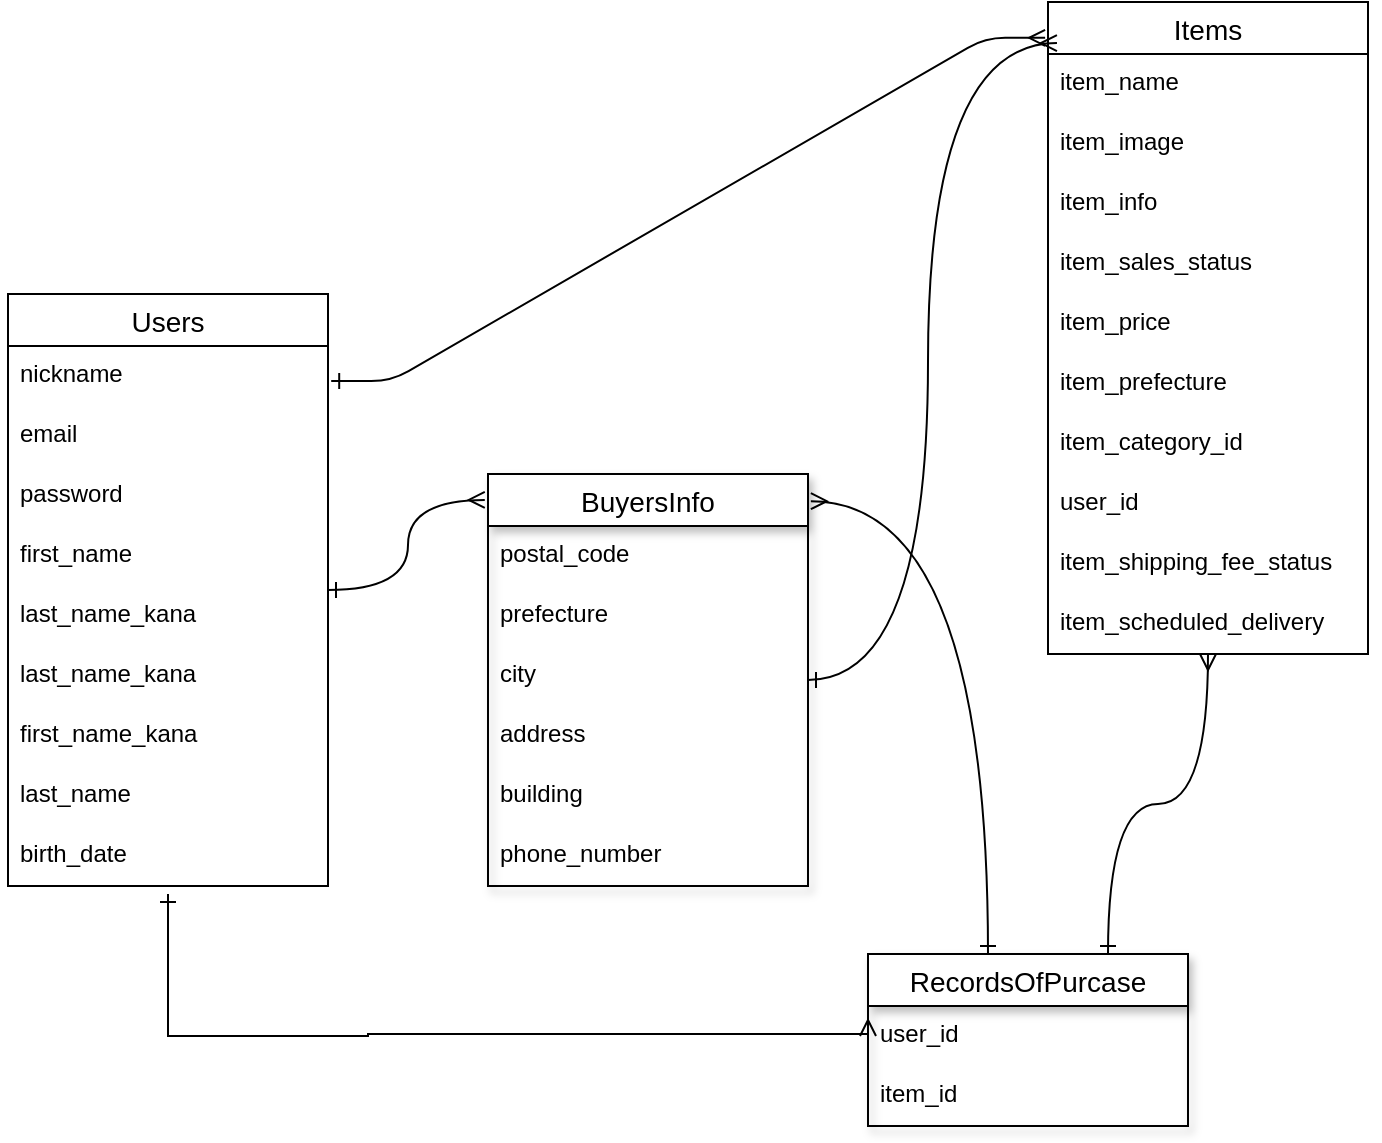 <mxfile>
    <diagram id="0xmOwxPVcCO9Wg-ehqWu" name="ページ1">
        <mxGraphModel dx="431" dy="872" grid="1" gridSize="10" guides="1" tooltips="1" connect="1" arrows="1" fold="1" page="1" pageScale="1" pageWidth="827" pageHeight="1169" math="0" shadow="0">
            <root>
                <mxCell id="0"/>
                <mxCell id="1" parent="0"/>
                <mxCell id="cyqP88ZLuHyaulHhw0sq-51" style="edgeStyle=orthogonalEdgeStyle;curved=1;orthogonalLoop=1;jettySize=auto;html=1;entryX=-0.01;entryY=0.063;entryDx=0;entryDy=0;entryPerimeter=0;startArrow=ERone;startFill=0;endArrow=ERmany;endFill=0;strokeWidth=1;" parent="1" source="2" target="cyqP88ZLuHyaulHhw0sq-44" edge="1">
                    <mxGeometry relative="1" as="geometry"/>
                </mxCell>
                <mxCell id="2" value="Users" style="swimlane;fontStyle=0;childLayout=stackLayout;horizontal=1;startSize=26;horizontalStack=0;resizeParent=1;resizeParentMax=0;resizeLast=0;collapsible=1;marginBottom=0;align=center;fontSize=14;" parent="1" vertex="1">
                    <mxGeometry x="80" y="150" width="160" height="296" as="geometry"/>
                </mxCell>
                <mxCell id="3" value="nickname" style="text;strokeColor=none;fillColor=none;spacingLeft=4;spacingRight=4;overflow=hidden;rotatable=0;points=[[0,0.5],[1,0.5]];portConstraint=eastwest;fontSize=12;" parent="2" vertex="1">
                    <mxGeometry y="26" width="160" height="30" as="geometry"/>
                </mxCell>
                <mxCell id="4" value="email" style="text;strokeColor=none;fillColor=none;spacingLeft=4;spacingRight=4;overflow=hidden;rotatable=0;points=[[0,0.5],[1,0.5]];portConstraint=eastwest;fontSize=12;" parent="2" vertex="1">
                    <mxGeometry y="56" width="160" height="30" as="geometry"/>
                </mxCell>
                <mxCell id="5" value="password&#10;" style="text;strokeColor=none;fillColor=none;spacingLeft=4;spacingRight=4;overflow=hidden;rotatable=0;points=[[0,0.5],[1,0.5]];portConstraint=eastwest;fontSize=12;" parent="2" vertex="1">
                    <mxGeometry y="86" width="160" height="30" as="geometry"/>
                </mxCell>
                <mxCell id="cyqP88ZLuHyaulHhw0sq-24" value="first_name&#10;" style="text;strokeColor=none;fillColor=none;spacingLeft=4;spacingRight=4;overflow=hidden;rotatable=0;points=[[0,0.5],[1,0.5]];portConstraint=eastwest;fontSize=12;" parent="2" vertex="1">
                    <mxGeometry y="116" width="160" height="30" as="geometry"/>
                </mxCell>
                <mxCell id="cyqP88ZLuHyaulHhw0sq-43" value="last_name_kana" style="text;strokeColor=none;fillColor=none;spacingLeft=4;spacingRight=4;overflow=hidden;rotatable=0;points=[[0,0.5],[1,0.5]];portConstraint=eastwest;fontSize=12;shadow=1;align=left;" parent="2" vertex="1">
                    <mxGeometry y="146" width="160" height="30" as="geometry"/>
                </mxCell>
                <mxCell id="cyqP88ZLuHyaulHhw0sq-32" value="last_name_kana" style="text;strokeColor=none;fillColor=none;spacingLeft=4;spacingRight=4;overflow=hidden;rotatable=0;points=[[0,0.5],[1,0.5]];portConstraint=eastwest;fontSize=12;shadow=1;align=left;" parent="2" vertex="1">
                    <mxGeometry y="176" width="160" height="30" as="geometry"/>
                </mxCell>
                <mxCell id="cyqP88ZLuHyaulHhw0sq-26" value="first_name_kana&#10;" style="text;strokeColor=none;fillColor=none;spacingLeft=4;spacingRight=4;overflow=hidden;rotatable=0;points=[[0,0.5],[1,0.5]];portConstraint=eastwest;fontSize=12;" parent="2" vertex="1">
                    <mxGeometry y="206" width="160" height="30" as="geometry"/>
                </mxCell>
                <mxCell id="cyqP88ZLuHyaulHhw0sq-25" value="last_name" style="text;strokeColor=none;fillColor=none;spacingLeft=4;spacingRight=4;overflow=hidden;rotatable=0;points=[[0,0.5],[1,0.5]];portConstraint=eastwest;fontSize=12;" parent="2" vertex="1">
                    <mxGeometry y="236" width="160" height="30" as="geometry"/>
                </mxCell>
                <mxCell id="cyqP88ZLuHyaulHhw0sq-31" value="birth_date" style="text;strokeColor=none;fillColor=none;spacingLeft=4;spacingRight=4;overflow=hidden;rotatable=0;points=[[0,0.5],[1,0.5]];portConstraint=eastwest;fontSize=12;shadow=1;align=left;" parent="2" vertex="1">
                    <mxGeometry y="266" width="160" height="30" as="geometry"/>
                </mxCell>
                <mxCell id="cyqP88ZLuHyaulHhw0sq-41" style="edgeStyle=orthogonalEdgeStyle;orthogonalLoop=1;jettySize=auto;html=1;startArrow=ERmany;startFill=0;endArrow=ERone;endFill=0;strokeWidth=1;entryX=0.75;entryY=0;entryDx=0;entryDy=0;curved=1;" parent="1" source="6" target="cyqP88ZLuHyaulHhw0sq-36" edge="1">
                    <mxGeometry relative="1" as="geometry">
                        <mxPoint x="679" y="503" as="targetPoint"/>
                    </mxGeometry>
                </mxCell>
                <mxCell id="6" value="Items" style="swimlane;fontStyle=0;childLayout=stackLayout;horizontal=1;startSize=26;horizontalStack=0;resizeParent=1;resizeParentMax=0;resizeLast=0;collapsible=1;marginBottom=0;align=center;fontSize=14;" parent="1" vertex="1">
                    <mxGeometry x="600" y="4" width="160" height="326" as="geometry">
                        <mxRectangle x="360" y="280" width="70" height="26" as="alternateBounds"/>
                    </mxGeometry>
                </mxCell>
                <mxCell id="7" value="item_name" style="text;strokeColor=none;fillColor=none;spacingLeft=4;spacingRight=4;overflow=hidden;rotatable=0;points=[[0,0.5],[1,0.5]];portConstraint=eastwest;fontSize=12;shadow=1;" parent="6" vertex="1">
                    <mxGeometry y="26" width="160" height="30" as="geometry"/>
                </mxCell>
                <mxCell id="8" value="item_image" style="text;strokeColor=none;fillColor=none;spacingLeft=4;spacingRight=4;overflow=hidden;rotatable=0;points=[[0,0.5],[1,0.5]];portConstraint=eastwest;fontSize=12;" parent="6" vertex="1">
                    <mxGeometry y="56" width="160" height="30" as="geometry"/>
                </mxCell>
                <mxCell id="9" value="item_info" style="text;strokeColor=none;fillColor=none;spacingLeft=4;spacingRight=4;overflow=hidden;rotatable=0;points=[[0,0.5],[1,0.5]];portConstraint=eastwest;fontSize=12;" parent="6" vertex="1">
                    <mxGeometry y="86" width="160" height="30" as="geometry"/>
                </mxCell>
                <mxCell id="cyqP88ZLuHyaulHhw0sq-11" value="item_sales_status" style="text;strokeColor=none;fillColor=none;spacingLeft=4;spacingRight=4;overflow=hidden;rotatable=0;points=[[0,0.5],[1,0.5]];portConstraint=eastwest;fontSize=12;shadow=1;align=left;" parent="6" vertex="1">
                    <mxGeometry y="116" width="160" height="30" as="geometry"/>
                </mxCell>
                <mxCell id="cyqP88ZLuHyaulHhw0sq-10" value="item_price" style="text;strokeColor=none;fillColor=none;spacingLeft=4;spacingRight=4;overflow=hidden;rotatable=0;points=[[0,0.5],[1,0.5]];portConstraint=eastwest;fontSize=12;shadow=1;align=left;" parent="6" vertex="1">
                    <mxGeometry y="146" width="160" height="30" as="geometry"/>
                </mxCell>
                <mxCell id="cyqP88ZLuHyaulHhw0sq-15" value="item_prefecture" style="text;strokeColor=none;fillColor=none;spacingLeft=4;spacingRight=4;overflow=hidden;rotatable=0;points=[[0,0.5],[1,0.5]];portConstraint=eastwest;fontSize=12;shadow=1;align=left;" parent="6" vertex="1">
                    <mxGeometry y="176" width="160" height="30" as="geometry"/>
                </mxCell>
                <mxCell id="cyqP88ZLuHyaulHhw0sq-16" value="item_category_id" style="text;strokeColor=none;fillColor=none;spacingLeft=4;spacingRight=4;overflow=hidden;rotatable=0;points=[[0,0.5],[1,0.5]];portConstraint=eastwest;fontSize=12;shadow=1;align=left;" parent="6" vertex="1">
                    <mxGeometry y="206" width="160" height="30" as="geometry"/>
                </mxCell>
                <mxCell id="cyqP88ZLuHyaulHhw0sq-14" value="user_id&#10;" style="text;strokeColor=none;fillColor=none;spacingLeft=4;spacingRight=4;overflow=hidden;rotatable=0;points=[[0,0.5],[1,0.5]];portConstraint=eastwest;fontSize=12;shadow=1;align=left;" parent="6" vertex="1">
                    <mxGeometry y="236" width="160" height="30" as="geometry"/>
                </mxCell>
                <mxCell id="cyqP88ZLuHyaulHhw0sq-17" value="item_shipping_fee_status" style="text;strokeColor=none;fillColor=none;spacingLeft=4;spacingRight=4;overflow=hidden;rotatable=0;points=[[0,0.5],[1,0.5]];portConstraint=eastwest;fontSize=12;shadow=1;align=left;" parent="6" vertex="1">
                    <mxGeometry y="266" width="160" height="30" as="geometry"/>
                </mxCell>
                <mxCell id="cyqP88ZLuHyaulHhw0sq-12" value="item_scheduled_delivery" style="text;strokeColor=none;fillColor=none;spacingLeft=4;spacingRight=4;overflow=hidden;rotatable=0;points=[[0,0.5],[1,0.5]];portConstraint=eastwest;fontSize=12;shadow=1;align=left;" parent="6" vertex="1">
                    <mxGeometry y="296" width="160" height="30" as="geometry"/>
                </mxCell>
                <mxCell id="cyqP88ZLuHyaulHhw0sq-22" value="" style="edgeStyle=entityRelationEdgeStyle;fontSize=12;html=1;endArrow=ERmany;exitX=1.01;exitY=0.147;exitDx=0;exitDy=0;entryX=-0.009;entryY=0.055;entryDx=0;entryDy=0;entryPerimeter=0;exitPerimeter=0;startArrow=ERone;startFill=0;strokeWidth=1;" parent="1" source="2" target="6" edge="1">
                    <mxGeometry width="100" height="100" relative="1" as="geometry">
                        <mxPoint x="390" y="380" as="sourcePoint"/>
                        <mxPoint x="490" y="280" as="targetPoint"/>
                    </mxGeometry>
                </mxCell>
                <mxCell id="cyqP88ZLuHyaulHhw0sq-53" style="edgeStyle=orthogonalEdgeStyle;curved=1;orthogonalLoop=1;jettySize=auto;html=1;entryX=1.009;entryY=0.066;entryDx=0;entryDy=0;entryPerimeter=0;startArrow=ERone;startFill=0;endArrow=ERmany;endFill=0;strokeWidth=1;" parent="1" source="cyqP88ZLuHyaulHhw0sq-36" target="cyqP88ZLuHyaulHhw0sq-44" edge="1">
                    <mxGeometry relative="1" as="geometry">
                        <Array as="points">
                            <mxPoint x="570" y="254"/>
                        </Array>
                    </mxGeometry>
                </mxCell>
                <mxCell id="cyqP88ZLuHyaulHhw0sq-36" value="RecordsOfPurcase" style="swimlane;fontStyle=0;childLayout=stackLayout;horizontal=1;startSize=26;horizontalStack=0;resizeParent=1;resizeParentMax=0;resizeLast=0;collapsible=1;marginBottom=0;align=center;fontSize=14;shadow=1;" parent="1" vertex="1">
                    <mxGeometry x="510" y="480" width="160" height="86" as="geometry"/>
                </mxCell>
                <mxCell id="cyqP88ZLuHyaulHhw0sq-37" value="user_id" style="text;strokeColor=none;fillColor=none;spacingLeft=4;spacingRight=4;overflow=hidden;rotatable=0;points=[[0,0.5],[1,0.5]];portConstraint=eastwest;fontSize=12;" parent="cyqP88ZLuHyaulHhw0sq-36" vertex="1">
                    <mxGeometry y="26" width="160" height="30" as="geometry"/>
                </mxCell>
                <mxCell id="cyqP88ZLuHyaulHhw0sq-38" value="item_id" style="text;strokeColor=none;fillColor=none;spacingLeft=4;spacingRight=4;overflow=hidden;rotatable=0;points=[[0,0.5],[1,0.5]];portConstraint=eastwest;fontSize=12;" parent="cyqP88ZLuHyaulHhw0sq-36" vertex="1">
                    <mxGeometry y="56" width="160" height="30" as="geometry"/>
                </mxCell>
                <mxCell id="cyqP88ZLuHyaulHhw0sq-40" style="edgeStyle=orthogonalEdgeStyle;rounded=0;orthogonalLoop=1;jettySize=auto;html=1;entryX=0;entryY=0.5;entryDx=0;entryDy=0;startArrow=ERone;startFill=0;endArrow=ERmany;endFill=0;strokeWidth=1;" parent="1" target="cyqP88ZLuHyaulHhw0sq-37" edge="1">
                    <mxGeometry relative="1" as="geometry">
                        <mxPoint x="160" y="450" as="sourcePoint"/>
                        <Array as="points">
                            <mxPoint x="160" y="521"/>
                            <mxPoint x="260" y="521"/>
                            <mxPoint x="260" y="520"/>
                        </Array>
                    </mxGeometry>
                </mxCell>
                <mxCell id="cyqP88ZLuHyaulHhw0sq-52" style="edgeStyle=orthogonalEdgeStyle;curved=1;orthogonalLoop=1;jettySize=auto;html=1;entryX=0.028;entryY=0.063;entryDx=0;entryDy=0;entryPerimeter=0;startArrow=ERone;startFill=0;endArrow=ERmany;endFill=0;strokeWidth=1;" parent="1" source="cyqP88ZLuHyaulHhw0sq-44" target="6" edge="1">
                    <mxGeometry relative="1" as="geometry"/>
                </mxCell>
                <mxCell id="cyqP88ZLuHyaulHhw0sq-44" value="BuyersInfo" style="swimlane;fontStyle=0;childLayout=stackLayout;horizontal=1;startSize=26;horizontalStack=0;resizeParent=1;resizeParentMax=0;resizeLast=0;collapsible=1;marginBottom=0;align=center;fontSize=14;shadow=1;" parent="1" vertex="1">
                    <mxGeometry x="320" y="240" width="160" height="206" as="geometry"/>
                </mxCell>
                <mxCell id="cyqP88ZLuHyaulHhw0sq-45" value="postal_code" style="text;strokeColor=none;fillColor=none;spacingLeft=4;spacingRight=4;overflow=hidden;rotatable=0;points=[[0,0.5],[1,0.5]];portConstraint=eastwest;fontSize=12;" parent="cyqP88ZLuHyaulHhw0sq-44" vertex="1">
                    <mxGeometry y="26" width="160" height="30" as="geometry"/>
                </mxCell>
                <mxCell id="cyqP88ZLuHyaulHhw0sq-46" value="prefecture" style="text;strokeColor=none;fillColor=none;spacingLeft=4;spacingRight=4;overflow=hidden;rotatable=0;points=[[0,0.5],[1,0.5]];portConstraint=eastwest;fontSize=12;" parent="cyqP88ZLuHyaulHhw0sq-44" vertex="1">
                    <mxGeometry y="56" width="160" height="30" as="geometry"/>
                </mxCell>
                <mxCell id="cyqP88ZLuHyaulHhw0sq-47" value="city" style="text;strokeColor=none;fillColor=none;spacingLeft=4;spacingRight=4;overflow=hidden;rotatable=0;points=[[0,0.5],[1,0.5]];portConstraint=eastwest;fontSize=12;" parent="cyqP88ZLuHyaulHhw0sq-44" vertex="1">
                    <mxGeometry y="86" width="160" height="30" as="geometry"/>
                </mxCell>
                <mxCell id="cyqP88ZLuHyaulHhw0sq-49" value="address" style="text;strokeColor=none;fillColor=none;spacingLeft=4;spacingRight=4;overflow=hidden;rotatable=0;points=[[0,0.5],[1,0.5]];portConstraint=eastwest;fontSize=12;shadow=1;align=left;" parent="cyqP88ZLuHyaulHhw0sq-44" vertex="1">
                    <mxGeometry y="116" width="160" height="30" as="geometry"/>
                </mxCell>
                <mxCell id="cyqP88ZLuHyaulHhw0sq-50" value="building" style="text;strokeColor=none;fillColor=none;spacingLeft=4;spacingRight=4;overflow=hidden;rotatable=0;points=[[0,0.5],[1,0.5]];portConstraint=eastwest;fontSize=12;shadow=1;align=left;" parent="cyqP88ZLuHyaulHhw0sq-44" vertex="1">
                    <mxGeometry y="146" width="160" height="30" as="geometry"/>
                </mxCell>
                <mxCell id="cyqP88ZLuHyaulHhw0sq-48" value="phone_number" style="text;strokeColor=none;fillColor=none;spacingLeft=4;spacingRight=4;overflow=hidden;rotatable=0;points=[[0,0.5],[1,0.5]];portConstraint=eastwest;fontSize=12;shadow=1;align=left;" parent="cyqP88ZLuHyaulHhw0sq-44" vertex="1">
                    <mxGeometry y="176" width="160" height="30" as="geometry"/>
                </mxCell>
            </root>
        </mxGraphModel>
    </diagram>
    <diagram id="22z6hWX3rghMl_nencov" name="ページ2">
        &#xa;
        <mxGraphModel dx="1016" dy="686" grid="1" gridSize="10" guides="1" tooltips="1" connect="1" arrows="1" fold="1" page="1" pageScale="1" pageWidth="827" pageHeight="1169" math="0" shadow="0">
            &#xa;
            <root>
                &#xa;
                <mxCell id="8VGooiHyaD7E8F8fHhr1-0"/>
                &#xa;
                <mxCell id="8VGooiHyaD7E8F8fHhr1-1" parent="8VGooiHyaD7E8F8fHhr1-0"/>
                &#xa;
            </root>
            &#xa;
        </mxGraphModel>
        &#xa;
    </diagram>
</mxfile>